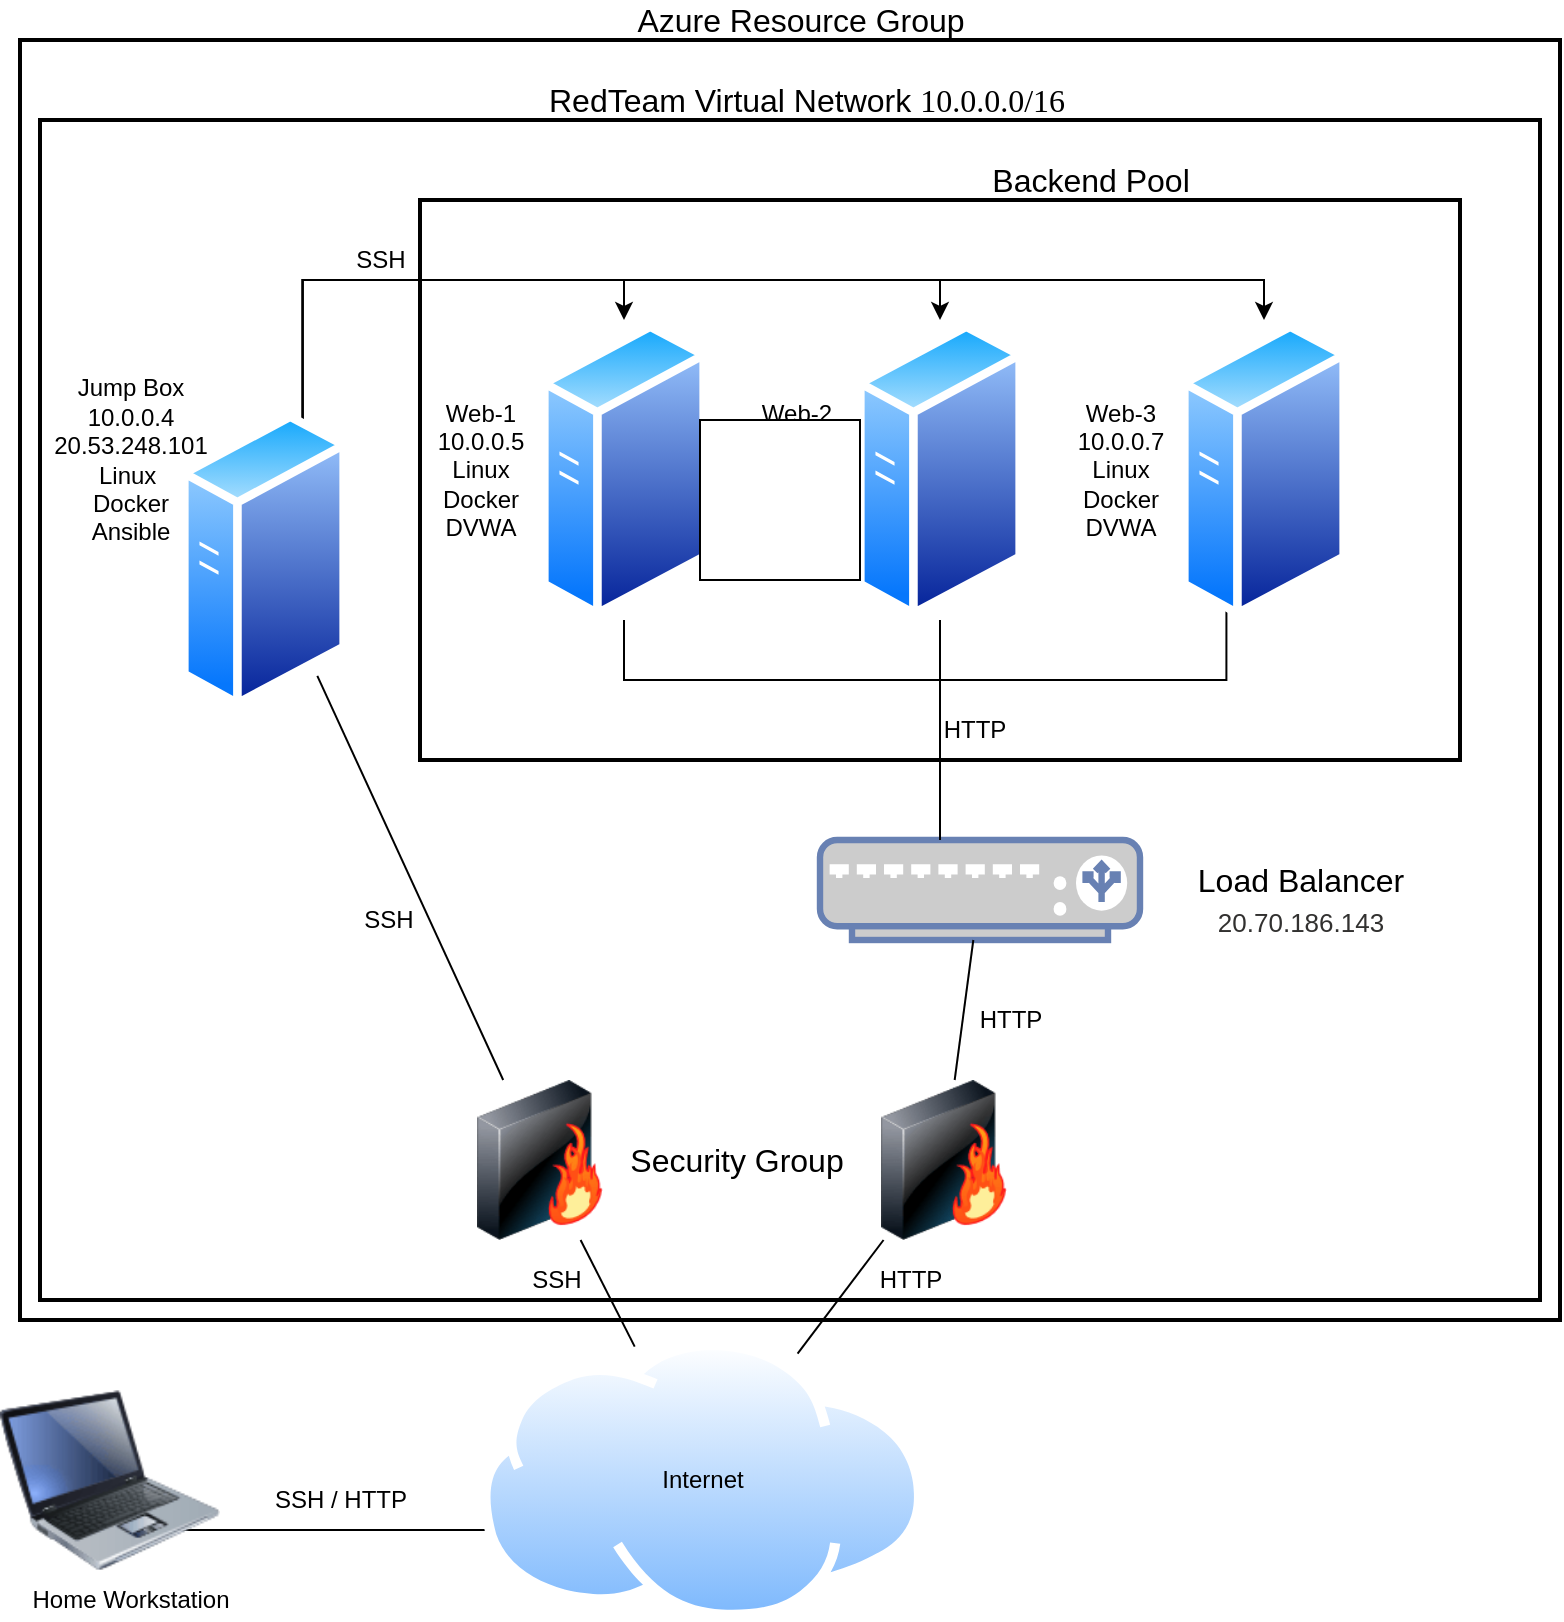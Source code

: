 <mxfile version="17.2.4" type="device"><diagram id="3RPy_eWVgLTXQ60NiJ49" name="Page-1"><mxGraphModel dx="1422" dy="821" grid="1" gridSize="10" guides="1" tooltips="1" connect="1" arrows="0" fold="1" page="1" pageScale="1" pageWidth="850" pageHeight="1100" math="0" shadow="0"><root><mxCell id="0"/><mxCell id="1" parent="0"/><mxCell id="Bd9Rxx8Pg1vubqszgn2s-47" value="" style="endArrow=none;html=1;rounded=0;fontSize=16;strokeColor=default;strokeWidth=1;entryX=0.464;entryY=0.679;entryDx=0;entryDy=0;entryPerimeter=0;" parent="1" target="Bd9Rxx8Pg1vubqszgn2s-7" edge="1"><mxGeometry width="50" height="50" relative="1" as="geometry"><mxPoint x="120" y="785" as="sourcePoint"/><mxPoint x="280" y="785" as="targetPoint"/></mxGeometry></mxCell><mxCell id="Bd9Rxx8Pg1vubqszgn2s-2" value="" style="rounded=0;whiteSpace=wrap;html=1;fillColor=none;strokeWidth=2;movable=0;resizable=0;" parent="1" vertex="1"><mxGeometry x="40" y="40" width="770" height="640" as="geometry"/></mxCell><mxCell id="Bd9Rxx8Pg1vubqszgn2s-3" value="" style="rounded=0;whiteSpace=wrap;html=1;strokeWidth=2;fillColor=none;movable=0;resizable=0;strokeColor=default;" parent="1" vertex="1"><mxGeometry x="50" y="80" width="750" height="590" as="geometry"/></mxCell><mxCell id="Bd9Rxx8Pg1vubqszgn2s-5" value="" style="rounded=0;whiteSpace=wrap;html=1;strokeWidth=2;fillColor=none;" parent="1" vertex="1"><mxGeometry x="240" y="120" width="520" height="280" as="geometry"/></mxCell><mxCell id="Bd9Rxx8Pg1vubqszgn2s-6" value="" style="image;html=1;image=img/lib/clip_art/computers/Laptop_128x128.png;strokeWidth=2;fillColor=none;" parent="1" vertex="1"><mxGeometry x="30" y="710" width="110" height="100" as="geometry"/></mxCell><mxCell id="Bd9Rxx8Pg1vubqszgn2s-7" value="" style="aspect=fixed;perimeter=ellipsePerimeter;html=1;align=center;shadow=0;dashed=0;spacingTop=3;image;image=img/lib/active_directory/internet_cloud.svg;strokeWidth=2;fillColor=none;" parent="1" vertex="1"><mxGeometry x="270" y="690" width="222.22" height="140" as="geometry"/></mxCell><mxCell id="Bd9Rxx8Pg1vubqszgn2s-8" value="" style="image;html=1;image=img/lib/clip_art/networking/Firewall-page1_128x128.png;strokeWidth=2;fillColor=none;" parent="1" vertex="1"><mxGeometry x="260" y="560" width="80" height="80" as="geometry"/></mxCell><mxCell id="Bd9Rxx8Pg1vubqszgn2s-9" value="" style="image;html=1;image=img/lib/clip_art/networking/Firewall-page1_128x128.png;strokeWidth=2;fillColor=none;" parent="1" vertex="1"><mxGeometry x="462" y="560" width="80" height="80" as="geometry"/></mxCell><mxCell id="Bd9Rxx8Pg1vubqszgn2s-10" value="" style="fontColor=#0066CC;verticalAlign=top;verticalLabelPosition=bottom;labelPosition=center;align=center;html=1;outlineConnect=0;fillColor=#CCCCCC;strokeColor=#6881B3;gradientColor=none;gradientDirection=north;strokeWidth=2;shape=mxgraph.networks.load_balancer;" parent="1" vertex="1"><mxGeometry x="440" y="440" width="160" height="50" as="geometry"/></mxCell><mxCell id="fw8smtR3qR1gy4FJpTXO-13" style="edgeStyle=orthogonalEdgeStyle;rounded=0;orthogonalLoop=1;jettySize=auto;html=1;exitX=0.5;exitY=1;exitDx=0;exitDy=0;startArrow=none;startFill=0;endArrow=none;endFill=0;" edge="1" parent="1" source="Bd9Rxx8Pg1vubqszgn2s-12" target="Bd9Rxx8Pg1vubqszgn2s-10"><mxGeometry relative="1" as="geometry"><Array as="points"><mxPoint x="500" y="390"/><mxPoint x="500" y="390"/></Array></mxGeometry></mxCell><mxCell id="Bd9Rxx8Pg1vubqszgn2s-12" value="" style="aspect=fixed;perimeter=ellipsePerimeter;html=1;align=center;shadow=0;dashed=0;spacingTop=3;image;image=img/lib/active_directory/generic_server.svg;strokeWidth=2;fillColor=none;" parent="1" vertex="1"><mxGeometry x="458.0" y="180" width="84" height="150" as="geometry"/></mxCell><mxCell id="fw8smtR3qR1gy4FJpTXO-15" style="edgeStyle=orthogonalEdgeStyle;rounded=0;orthogonalLoop=1;jettySize=auto;html=1;exitX=0.25;exitY=1;exitDx=0;exitDy=0;startArrow=none;startFill=0;endArrow=none;endFill=0;" edge="1" parent="1" source="Bd9Rxx8Pg1vubqszgn2s-13" target="Bd9Rxx8Pg1vubqszgn2s-10"><mxGeometry relative="1" as="geometry"><Array as="points"><mxPoint x="643" y="360"/><mxPoint x="500" y="360"/></Array></mxGeometry></mxCell><mxCell id="Bd9Rxx8Pg1vubqszgn2s-13" value="" style="aspect=fixed;perimeter=ellipsePerimeter;html=1;align=center;shadow=0;dashed=0;spacingTop=3;image;image=img/lib/active_directory/generic_server.svg;strokeWidth=2;fillColor=none;" parent="1" vertex="1"><mxGeometry x="620" y="180" width="84" height="150" as="geometry"/></mxCell><mxCell id="fw8smtR3qR1gy4FJpTXO-9" style="edgeStyle=orthogonalEdgeStyle;rounded=0;orthogonalLoop=1;jettySize=auto;html=1;exitX=0.73;exitY=0.05;exitDx=0;exitDy=0;exitPerimeter=0;" edge="1" parent="1" source="Bd9Rxx8Pg1vubqszgn2s-14" target="Bd9Rxx8Pg1vubqszgn2s-11"><mxGeometry relative="1" as="geometry"><Array as="points"><mxPoint x="181" y="160"/><mxPoint x="342" y="160"/></Array></mxGeometry></mxCell><mxCell id="fw8smtR3qR1gy4FJpTXO-10" style="edgeStyle=orthogonalEdgeStyle;rounded=0;orthogonalLoop=1;jettySize=auto;html=1;exitX=0.73;exitY=0.05;exitDx=0;exitDy=0;exitPerimeter=0;" edge="1" parent="1" source="Bd9Rxx8Pg1vubqszgn2s-14" target="Bd9Rxx8Pg1vubqszgn2s-12"><mxGeometry relative="1" as="geometry"><Array as="points"><mxPoint x="181" y="160"/><mxPoint x="500" y="160"/></Array></mxGeometry></mxCell><mxCell id="fw8smtR3qR1gy4FJpTXO-12" style="edgeStyle=orthogonalEdgeStyle;rounded=0;orthogonalLoop=1;jettySize=auto;html=1;exitX=0.73;exitY=0.05;exitDx=0;exitDy=0;exitPerimeter=0;" edge="1" parent="1" source="Bd9Rxx8Pg1vubqszgn2s-14" target="Bd9Rxx8Pg1vubqszgn2s-13"><mxGeometry relative="1" as="geometry"><Array as="points"><mxPoint x="181" y="160"/><mxPoint x="662" y="160"/></Array></mxGeometry></mxCell><mxCell id="Bd9Rxx8Pg1vubqszgn2s-14" value="" style="aspect=fixed;perimeter=ellipsePerimeter;html=1;align=center;shadow=0;dashed=0;spacingTop=3;image;image=img/lib/active_directory/generic_server.svg;strokeWidth=2;fillColor=none;points=[[0,0.5,0,0,0],[0.05,0.28,0,0,0],[0.05,0.72,0,0,0],[0.14,0.15,0,0,0],[0.14,0.85,0,0,0],[0.27,0.05,0,0,0],[0.27,0.95,0,0,0],[0.5,0,0,0,0],[0.5,1,0,0,0],[0.73,0.05,0,0,0],[0.73,0.95,0,0,0],[0.86,0.15,0,0,0],[0.86,0.85,0,0,0],[0.95,0.28,0,0,0],[0.95,0.72,0,0,0],[1,0.5,0,0,0]];direction=east;" parent="1" vertex="1"><mxGeometry x="120.0" y="225" width="84" height="150" as="geometry"/></mxCell><mxCell id="fw8smtR3qR1gy4FJpTXO-16" style="edgeStyle=orthogonalEdgeStyle;rounded=0;orthogonalLoop=1;jettySize=auto;html=1;exitX=0.5;exitY=1;exitDx=0;exitDy=0;startArrow=none;startFill=0;endArrow=none;endFill=0;" edge="1" parent="1" source="Bd9Rxx8Pg1vubqszgn2s-11" target="Bd9Rxx8Pg1vubqszgn2s-10"><mxGeometry relative="1" as="geometry"><Array as="points"><mxPoint x="342" y="360"/><mxPoint x="500" y="360"/></Array></mxGeometry></mxCell><mxCell id="Bd9Rxx8Pg1vubqszgn2s-11" value="" style="aspect=fixed;perimeter=ellipsePerimeter;align=center;shadow=0;dashed=0;spacingTop=3;image;image=img/lib/active_directory/generic_server.svg;strokeWidth=2;fillColor=none;" parent="1" vertex="1"><mxGeometry x="300" y="180" width="84" height="150" as="geometry"/></mxCell><mxCell id="Bd9Rxx8Pg1vubqszgn2s-38" value="Web-1&lt;br&gt;10.0.0.5&lt;br&gt;Linux&lt;br&gt;Docker&lt;br&gt;DVWA" style="text;html=1;resizable=0;autosize=1;align=center;verticalAlign=middle;points=[];fillColor=none;strokeColor=none;rounded=0;" parent="1" vertex="1"><mxGeometry x="240" y="215" width="60" height="80" as="geometry"/></mxCell><mxCell id="Bd9Rxx8Pg1vubqszgn2s-39" value="Web-2&lt;br&gt;10.0.0.6&lt;br&gt;Linux&lt;br&gt;Docker&lt;br&gt;DVWA" style="text;html=1;resizable=0;autosize=1;align=center;verticalAlign=middle;points=[];fillColor=none;strokeColor=none;rounded=0;" parent="1" vertex="1"><mxGeometry x="398" y="215" width="60" height="80" as="geometry"/></mxCell><mxCell id="Bd9Rxx8Pg1vubqszgn2s-40" value="Web-3&lt;br&gt;10.0.0.7&lt;br&gt;Linux&lt;br&gt;Docker&lt;br&gt;DVWA" style="text;html=1;resizable=0;autosize=1;align=center;verticalAlign=middle;points=[];fillColor=none;strokeColor=none;rounded=0;" parent="1" vertex="1"><mxGeometry x="560" y="215" width="60" height="80" as="geometry"/></mxCell><mxCell id="Bd9Rxx8Pg1vubqszgn2s-41" value="Jump Box&lt;br&gt;10.0.0.4&lt;br&gt;20.53.248.101&lt;br&gt;Linux&amp;nbsp;&lt;br&gt;Docker&lt;br&gt;Ansible" style="text;html=1;resizable=0;autosize=1;align=center;verticalAlign=middle;points=[];fillColor=none;strokeColor=none;rounded=0;" parent="1" vertex="1"><mxGeometry x="50" y="205" width="90" height="90" as="geometry"/></mxCell><mxCell id="Bd9Rxx8Pg1vubqszgn2s-42" value="&lt;font style=&quot;font-size: 16px&quot;&gt;Azure Resource Group&lt;/font&gt;" style="text;html=1;resizable=0;autosize=1;align=center;verticalAlign=middle;points=[];fillColor=none;strokeColor=none;rounded=0;" parent="1" vertex="1"><mxGeometry x="340" y="20" width="180" height="20" as="geometry"/></mxCell><mxCell id="Bd9Rxx8Pg1vubqszgn2s-43" value="RedTeam Virtual Network&amp;nbsp;&lt;span style=&quot;font-family: &amp;#34;trebuchet ms&amp;#34; ; font-size: medium&quot;&gt;10.0.0.0/16&lt;/span&gt;" style="text;html=1;resizable=0;autosize=1;align=center;verticalAlign=middle;points=[];fillColor=none;strokeColor=none;rounded=0;fontSize=16;" parent="1" vertex="1"><mxGeometry x="288" y="60" width="290" height="20" as="geometry"/></mxCell><mxCell id="Bd9Rxx8Pg1vubqszgn2s-44" value="Backend Pool" style="text;html=1;resizable=0;autosize=1;align=center;verticalAlign=middle;points=[];fillColor=none;strokeColor=none;rounded=0;fontSize=16;" parent="1" vertex="1"><mxGeometry x="520" y="100" width="110" height="20" as="geometry"/></mxCell><mxCell id="Bd9Rxx8Pg1vubqszgn2s-45" value="Load Balancer&lt;br&gt;&lt;span style=&quot;color: rgb(50 , 49 , 48) ; font-family: &amp;#34;az_ea_font&amp;#34; , &amp;#34;segoe ui&amp;#34; , &amp;#34;az_font&amp;#34; , , , &amp;#34;blinkmacsystemfont&amp;#34; , &amp;#34;roboto&amp;#34; , &amp;#34;oxygen&amp;#34; , &amp;#34;ubuntu&amp;#34; , &amp;#34;cantarell&amp;#34; , &amp;#34;open sans&amp;#34; , &amp;#34;helvetica neue&amp;#34; , sans-serif ; font-size: 13px ; text-align: left ; background-color: rgb(255 , 255 , 255)&quot;&gt;20.70.186.143&lt;/span&gt;" style="text;html=1;resizable=0;autosize=1;align=center;verticalAlign=middle;points=[];fillColor=none;strokeColor=none;rounded=0;fontSize=16;" parent="1" vertex="1"><mxGeometry x="620" y="450" width="120" height="40" as="geometry"/></mxCell><mxCell id="Bd9Rxx8Pg1vubqszgn2s-46" value="Security Group" style="text;html=1;resizable=0;autosize=1;align=center;verticalAlign=middle;points=[];fillColor=none;strokeColor=none;rounded=0;fontSize=16;" parent="1" vertex="1"><mxGeometry x="338" y="590" width="120" height="20" as="geometry"/></mxCell><mxCell id="fw8smtR3qR1gy4FJpTXO-1" value="" style="endArrow=none;html=1;rounded=0;" edge="1" parent="1" source="Bd9Rxx8Pg1vubqszgn2s-7" target="Bd9Rxx8Pg1vubqszgn2s-9"><mxGeometry width="50" height="50" relative="1" as="geometry"><mxPoint x="400" y="590" as="sourcePoint"/><mxPoint x="450" y="540" as="targetPoint"/></mxGeometry></mxCell><mxCell id="fw8smtR3qR1gy4FJpTXO-2" value="" style="endArrow=none;html=1;rounded=0;" edge="1" parent="1" source="Bd9Rxx8Pg1vubqszgn2s-8" target="Bd9Rxx8Pg1vubqszgn2s-7"><mxGeometry width="50" height="50" relative="1" as="geometry"><mxPoint x="400" y="590" as="sourcePoint"/><mxPoint x="450" y="540" as="targetPoint"/></mxGeometry></mxCell><mxCell id="fw8smtR3qR1gy4FJpTXO-3" value="" style="endArrow=none;html=1;rounded=0;" edge="1" parent="1" source="Bd9Rxx8Pg1vubqszgn2s-9" target="Bd9Rxx8Pg1vubqszgn2s-10"><mxGeometry width="50" height="50" relative="1" as="geometry"><mxPoint x="400" y="590" as="sourcePoint"/><mxPoint x="450" y="540" as="targetPoint"/></mxGeometry></mxCell><mxCell id="fw8smtR3qR1gy4FJpTXO-4" value="" style="endArrow=none;html=1;rounded=0;" edge="1" parent="1" source="Bd9Rxx8Pg1vubqszgn2s-8" target="Bd9Rxx8Pg1vubqszgn2s-14"><mxGeometry width="50" height="50" relative="1" as="geometry"><mxPoint x="400" y="590" as="sourcePoint"/><mxPoint x="450" y="540" as="targetPoint"/></mxGeometry></mxCell><mxCell id="fw8smtR3qR1gy4FJpTXO-17" value="Internet&lt;br&gt;" style="text;html=1;align=center;verticalAlign=middle;resizable=0;points=[];autosize=1;strokeColor=none;fillColor=none;" vertex="1" parent="1"><mxGeometry x="351.11" y="750" width="60" height="20" as="geometry"/></mxCell><mxCell id="fw8smtR3qR1gy4FJpTXO-18" value="Home Workstation&lt;br&gt;" style="text;html=1;align=center;verticalAlign=middle;resizable=0;points=[];autosize=1;strokeColor=none;fillColor=none;" vertex="1" parent="1"><mxGeometry x="40" y="810" width="110" height="20" as="geometry"/></mxCell><mxCell id="fw8smtR3qR1gy4FJpTXO-19" value="SSH" style="text;html=1;align=center;verticalAlign=middle;resizable=0;points=[];autosize=1;strokeColor=none;fillColor=none;" vertex="1" parent="1"><mxGeometry x="204" y="470" width="40" height="20" as="geometry"/></mxCell><mxCell id="fw8smtR3qR1gy4FJpTXO-20" value="HTTP" style="text;html=1;align=center;verticalAlign=middle;resizable=0;points=[];autosize=1;strokeColor=none;fillColor=none;" vertex="1" parent="1"><mxGeometry x="510" y="520" width="50" height="20" as="geometry"/></mxCell><mxCell id="fw8smtR3qR1gy4FJpTXO-21" value="SSH" style="text;html=1;align=center;verticalAlign=middle;resizable=0;points=[];autosize=1;strokeColor=none;fillColor=none;" vertex="1" parent="1"><mxGeometry x="200" y="140" width="40" height="20" as="geometry"/></mxCell><mxCell id="fw8smtR3qR1gy4FJpTXO-22" value="HTTP" style="text;html=1;align=center;verticalAlign=middle;resizable=0;points=[];autosize=1;strokeColor=none;fillColor=none;" vertex="1" parent="1"><mxGeometry x="492" y="375" width="50" height="20" as="geometry"/></mxCell><mxCell id="fw8smtR3qR1gy4FJpTXO-23" value="SSH" style="text;html=1;align=center;verticalAlign=middle;resizable=0;points=[];autosize=1;strokeColor=none;fillColor=none;" vertex="1" parent="1"><mxGeometry x="288" y="650" width="40" height="20" as="geometry"/></mxCell><mxCell id="fw8smtR3qR1gy4FJpTXO-24" value="HTTP" style="text;html=1;align=center;verticalAlign=middle;resizable=0;points=[];autosize=1;strokeColor=none;fillColor=none;" vertex="1" parent="1"><mxGeometry x="460" y="650" width="50" height="20" as="geometry"/></mxCell><mxCell id="fw8smtR3qR1gy4FJpTXO-25" value="SSH / HTTP" style="text;html=1;align=center;verticalAlign=middle;resizable=0;points=[];autosize=1;strokeColor=none;fillColor=none;" vertex="1" parent="1"><mxGeometry x="160" y="760" width="80" height="20" as="geometry"/></mxCell><mxCell id="fw8smtR3qR1gy4FJpTXO-26" value="" style="whiteSpace=wrap;html=1;aspect=fixed;" vertex="1" parent="1"><mxGeometry x="380" y="230" width="80" height="80" as="geometry"/></mxCell></root></mxGraphModel></diagram></mxfile>